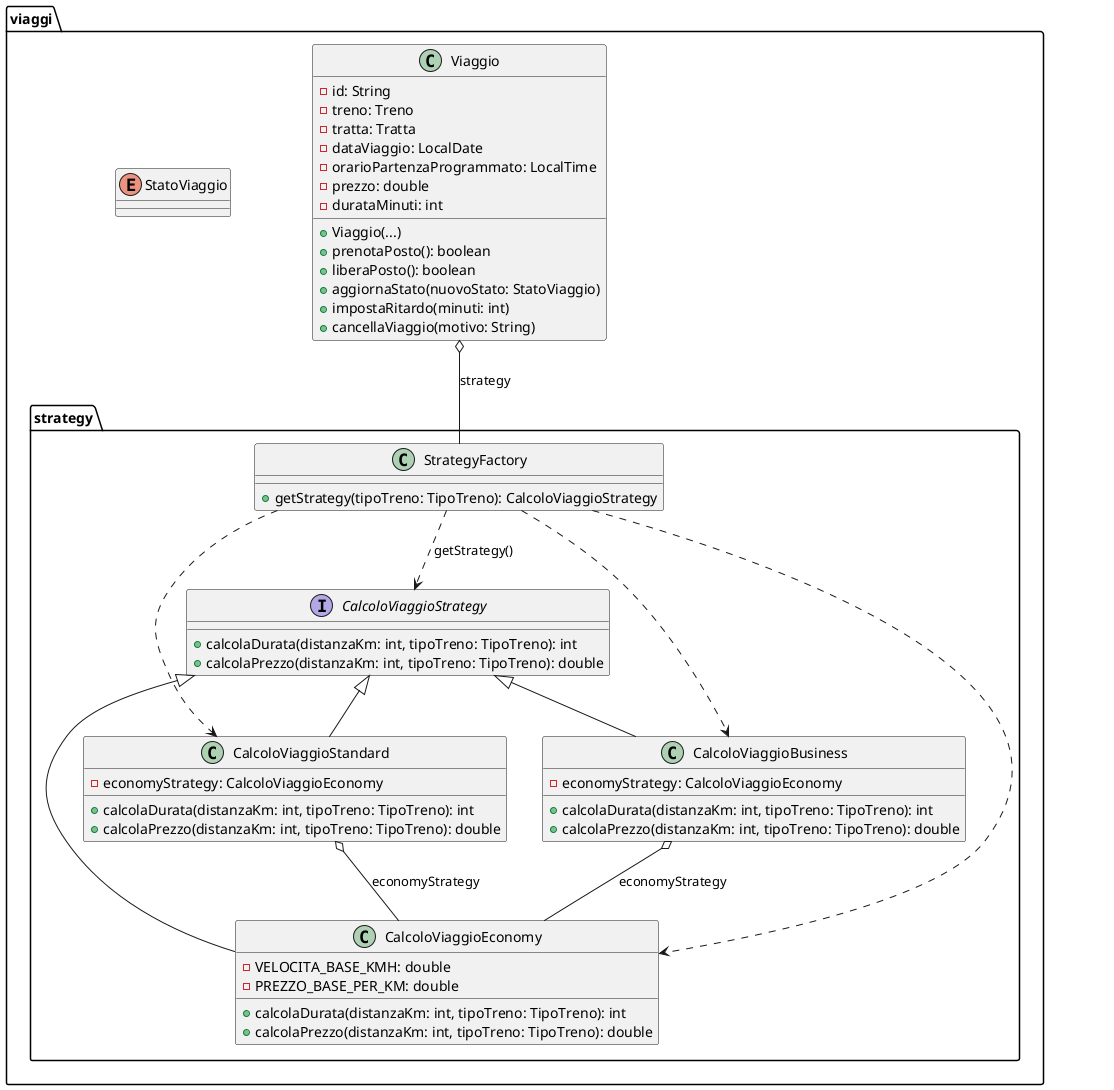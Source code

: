 @startuml
package "viaggi.strategy" {
  
  interface CalcoloViaggioStrategy {
    + calcolaDurata(distanzaKm: int, tipoTreno: TipoTreno): int
    + calcolaPrezzo(distanzaKm: int, tipoTreno: TipoTreno): double
  }

  class CalcoloViaggioEconomy {
    - VELOCITA_BASE_KMH: double
    - PREZZO_BASE_PER_KM: double
    + calcolaDurata(distanzaKm: int, tipoTreno: TipoTreno): int
    + calcolaPrezzo(distanzaKm: int, tipoTreno: TipoTreno): double
  }

  class CalcoloViaggioStandard {
    - economyStrategy: CalcoloViaggioEconomy
    + calcolaDurata(distanzaKm: int, tipoTreno: TipoTreno): int
    + calcolaPrezzo(distanzaKm: int, tipoTreno: TipoTreno): double
  }

  class CalcoloViaggioBusiness {
    - economyStrategy: CalcoloViaggioEconomy
    + calcolaDurata(distanzaKm: int, tipoTreno: TipoTreno): int
    + calcolaPrezzo(distanzaKm: int, tipoTreno: TipoTreno): double
  }

  class StrategyFactory {
    + getStrategy(tipoTreno: TipoTreno): CalcoloViaggioStrategy
  }
}

package "viaggi" {
  class Viaggio {
    - id: String
    - treno: Treno
    - tratta: Tratta
    - dataViaggio: LocalDate
    - orarioPartenzaProgrammato: LocalTime
    - prezzo: double
    - durataMinuti: int
    + Viaggio(...)
    + prenotaPosto(): boolean
    + liberaPosto(): boolean
    + aggiornaStato(nuovoStato: StatoViaggio)
    + impostaRitardo(minuti: int)
    + cancellaViaggio(motivo: String)
  }

  enum StatoViaggio
}

' Relazioni tra Strategy
CalcoloViaggioStrategy <|-- CalcoloViaggioEconomy
CalcoloViaggioStrategy <|-- CalcoloViaggioStandard
CalcoloViaggioStrategy <|-- CalcoloViaggioBusiness

CalcoloViaggioStandard o-- CalcoloViaggioEconomy : economyStrategy
CalcoloViaggioBusiness o-- CalcoloViaggioEconomy : economyStrategy

StrategyFactory ..> CalcoloViaggioEconomy
StrategyFactory ..> CalcoloViaggioStandard
StrategyFactory ..> CalcoloViaggioBusiness
StrategyFactory ..> CalcoloViaggioStrategy : getStrategy()

' Aggregazione tra Viaggio e StrategyFactory
Viaggio o-- StrategyFactory : strategy

@enduml